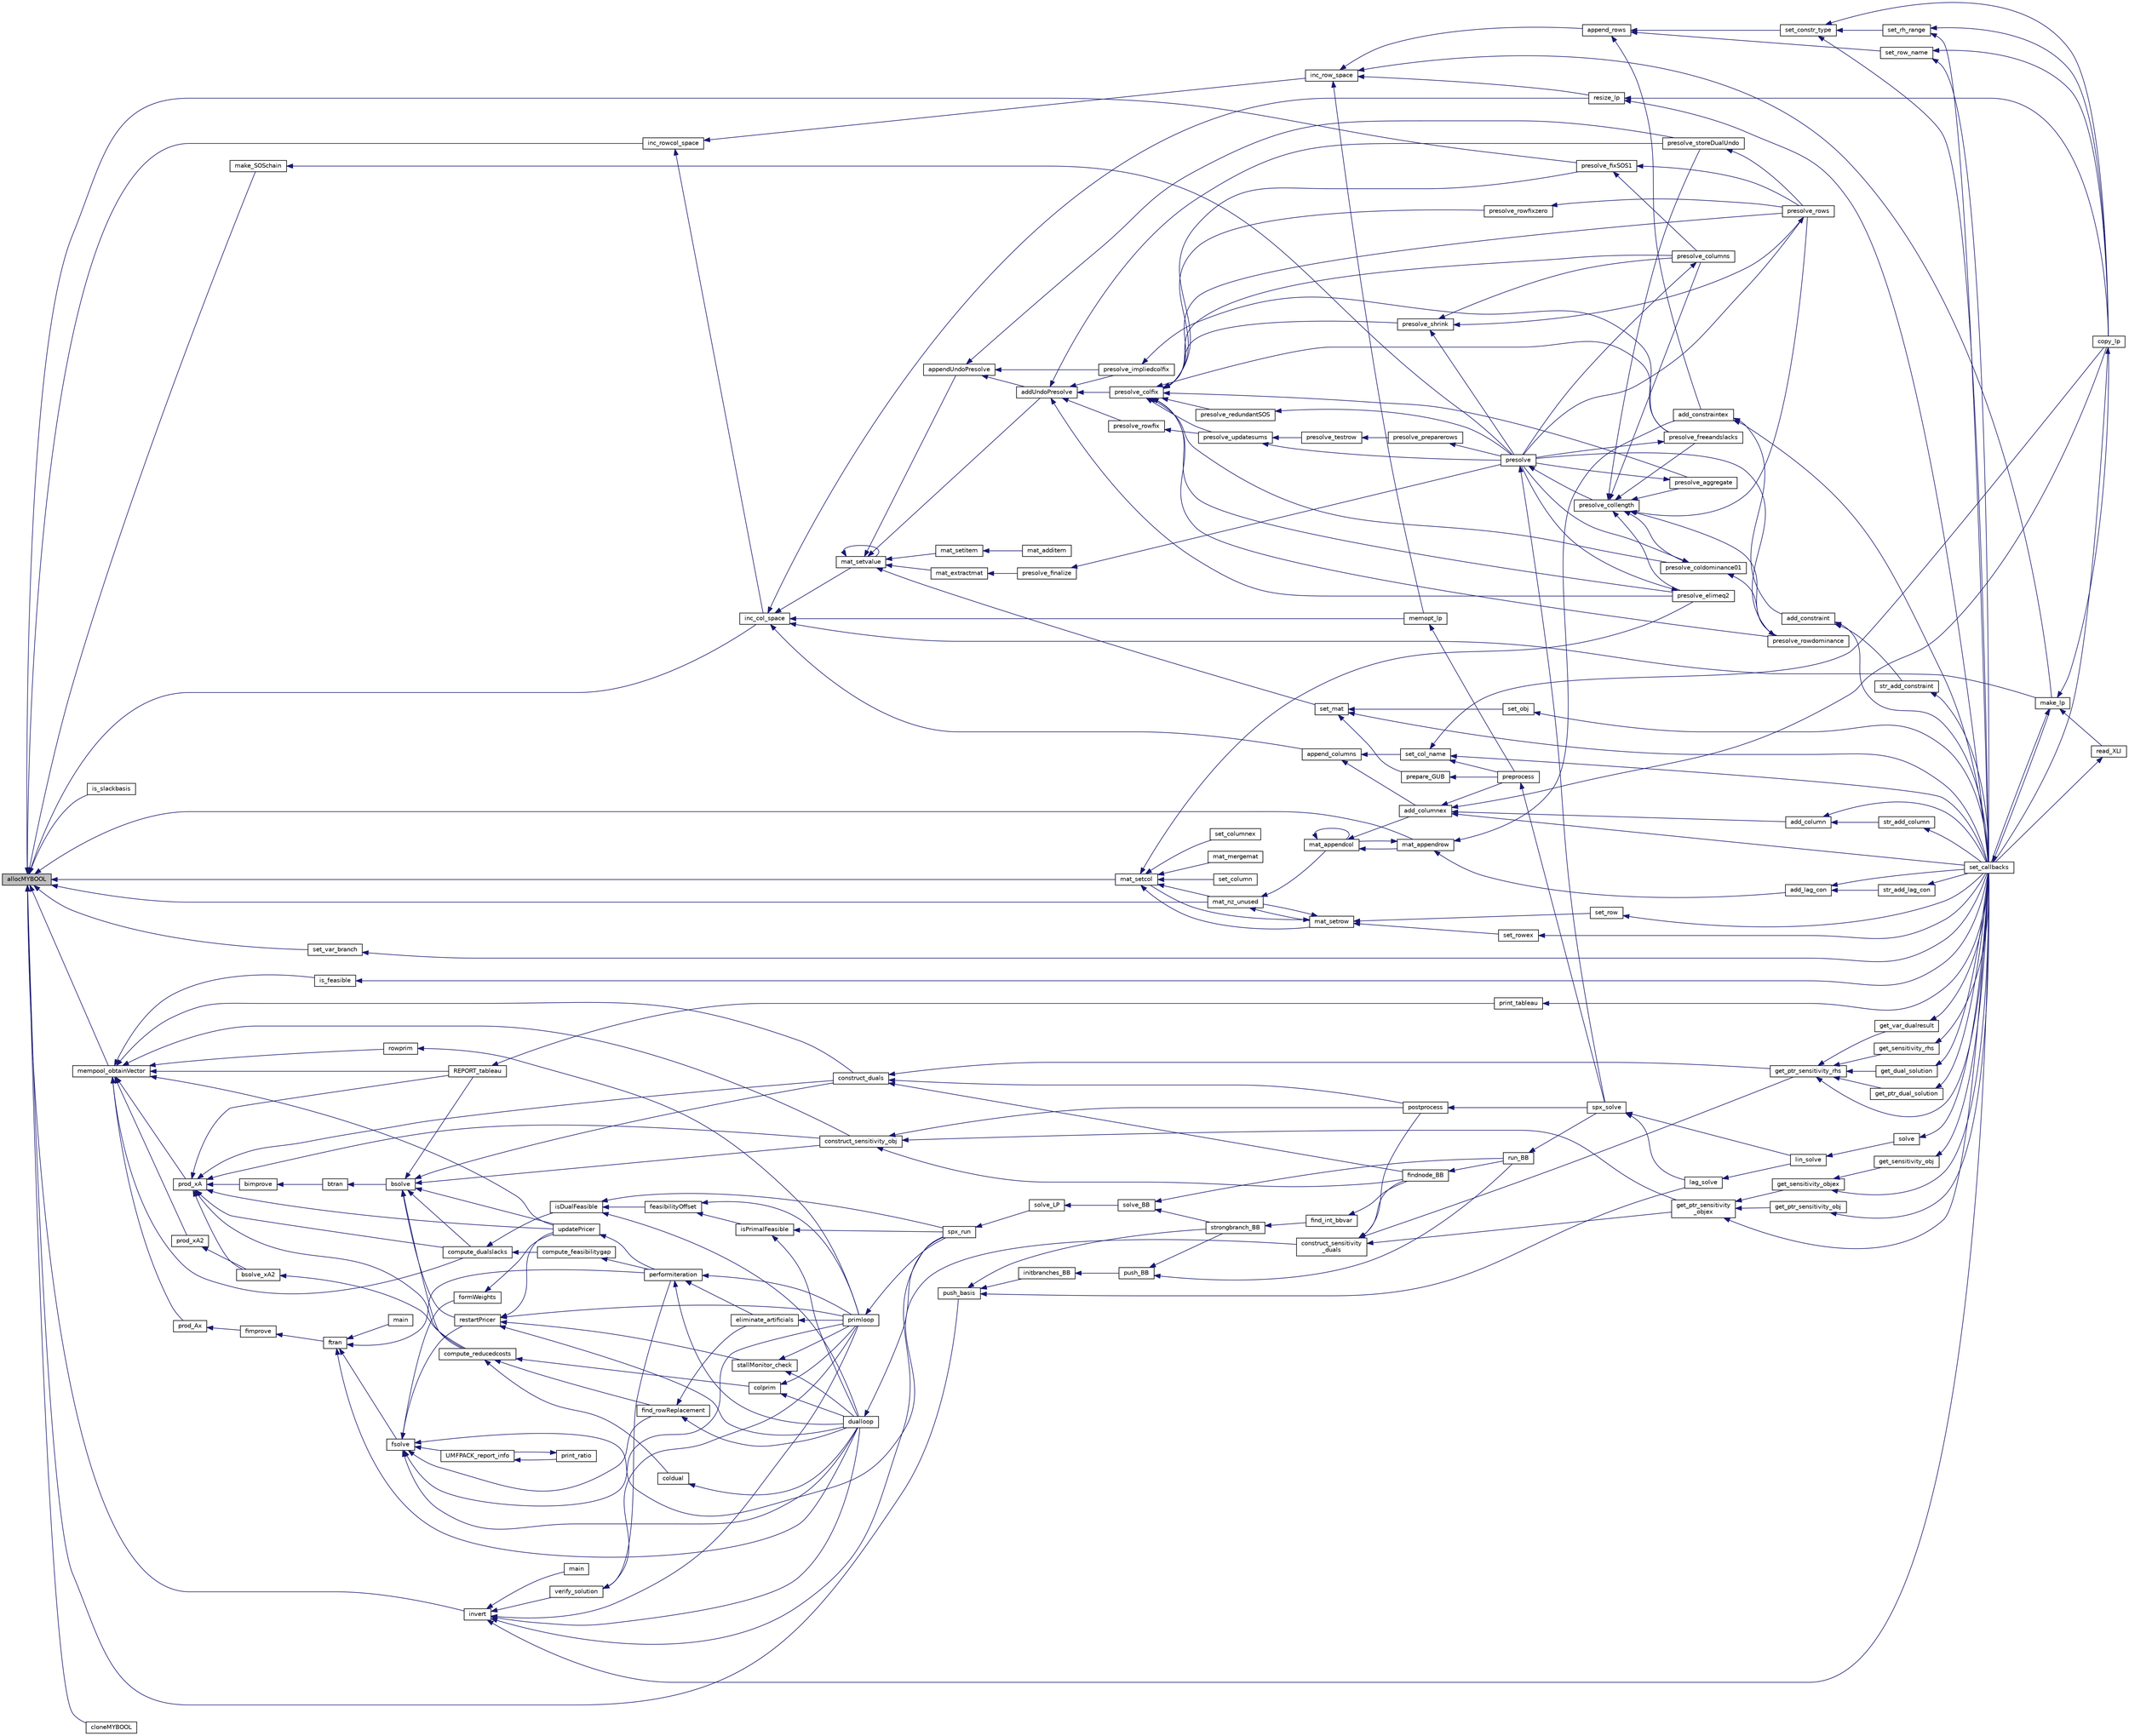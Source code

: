 digraph "allocMYBOOL"
{
  edge [fontname="Helvetica",fontsize="10",labelfontname="Helvetica",labelfontsize="10"];
  node [fontname="Helvetica",fontsize="10",shape=record];
  rankdir="LR";
  Node346 [label="allocMYBOOL",height=0.2,width=0.4,color="black", fillcolor="grey75", style="filled", fontcolor="black"];
  Node346 -> Node347 [dir="back",color="midnightblue",fontsize="10",style="solid",fontname="Helvetica"];
  Node347 [label="set_var_branch",height=0.2,width=0.4,color="black", fillcolor="white", style="filled",URL="$df/df7/lp__lib_8h.html#abf9d0fb4f47017bdd7c3510f63a53349"];
  Node347 -> Node348 [dir="back",color="midnightblue",fontsize="10",style="solid",fontname="Helvetica"];
  Node348 [label="set_callbacks",height=0.2,width=0.4,color="black", fillcolor="white", style="filled",URL="$df/df7/lp__lib_8h.html#a929e8acb9704f61e16927c915c15cd07"];
  Node348 -> Node349 [dir="back",color="midnightblue",fontsize="10",style="solid",fontname="Helvetica"];
  Node349 [label="make_lp",height=0.2,width=0.4,color="black", fillcolor="white", style="filled",URL="$df/df7/lp__lib_8h.html#a68a0333d84dd944f67e2a0ec72e346a9"];
  Node349 -> Node350 [dir="back",color="midnightblue",fontsize="10",style="solid",fontname="Helvetica"];
  Node350 [label="copy_lp",height=0.2,width=0.4,color="black", fillcolor="white", style="filled",URL="$df/df7/lp__lib_8h.html#aca83ecdbc200b414db491306f3070ae9"];
  Node350 -> Node348 [dir="back",color="midnightblue",fontsize="10",style="solid",fontname="Helvetica"];
  Node349 -> Node348 [dir="back",color="midnightblue",fontsize="10",style="solid",fontname="Helvetica"];
  Node349 -> Node351 [dir="back",color="midnightblue",fontsize="10",style="solid",fontname="Helvetica"];
  Node351 [label="read_XLI",height=0.2,width=0.4,color="black", fillcolor="white", style="filled",URL="$df/df7/lp__lib_8h.html#a351dd803960ab0dae2b39f2c65d3a58d"];
  Node351 -> Node348 [dir="back",color="midnightblue",fontsize="10",style="solid",fontname="Helvetica"];
  Node346 -> Node352 [dir="back",color="midnightblue",fontsize="10",style="solid",fontname="Helvetica"];
  Node352 [label="inc_rowcol_space",height=0.2,width=0.4,color="black", fillcolor="white", style="filled",URL="$d4/d79/lp__lib_8c.html#a88218cd21e9f921d8a0d616d9cf8dd60"];
  Node352 -> Node353 [dir="back",color="midnightblue",fontsize="10",style="solid",fontname="Helvetica"];
  Node353 [label="inc_row_space",height=0.2,width=0.4,color="black", fillcolor="white", style="filled",URL="$df/df7/lp__lib_8h.html#a6d1b5f1378df321f4ba817427e26cd49"];
  Node353 -> Node349 [dir="back",color="midnightblue",fontsize="10",style="solid",fontname="Helvetica"];
  Node353 -> Node354 [dir="back",color="midnightblue",fontsize="10",style="solid",fontname="Helvetica"];
  Node354 [label="resize_lp",height=0.2,width=0.4,color="black", fillcolor="white", style="filled",URL="$df/df7/lp__lib_8h.html#a3888240fa3e60fcc781ce5139d41225d"];
  Node354 -> Node350 [dir="back",color="midnightblue",fontsize="10",style="solid",fontname="Helvetica"];
  Node354 -> Node348 [dir="back",color="midnightblue",fontsize="10",style="solid",fontname="Helvetica"];
  Node353 -> Node355 [dir="back",color="midnightblue",fontsize="10",style="solid",fontname="Helvetica"];
  Node355 [label="memopt_lp",height=0.2,width=0.4,color="black", fillcolor="white", style="filled",URL="$df/df7/lp__lib_8h.html#af9340fa7c8926c39b68325dcef47a2eb"];
  Node355 -> Node356 [dir="back",color="midnightblue",fontsize="10",style="solid",fontname="Helvetica"];
  Node356 [label="preprocess",height=0.2,width=0.4,color="black", fillcolor="white", style="filled",URL="$df/df7/lp__lib_8h.html#a97c637125d89c31df9c86d5b091567be"];
  Node356 -> Node357 [dir="back",color="midnightblue",fontsize="10",style="solid",fontname="Helvetica"];
  Node357 [label="spx_solve",height=0.2,width=0.4,color="black", fillcolor="white", style="filled",URL="$d1/d0a/lp__simplex_8h.html#a3effc8b68c1fb21095e7324d83d0dbf7"];
  Node357 -> Node358 [dir="back",color="midnightblue",fontsize="10",style="solid",fontname="Helvetica"];
  Node358 [label="lag_solve",height=0.2,width=0.4,color="black", fillcolor="white", style="filled",URL="$d1/d0a/lp__simplex_8h.html#a320e9e82c06466267a7cb7844c7767b8"];
  Node358 -> Node359 [dir="back",color="midnightblue",fontsize="10",style="solid",fontname="Helvetica"];
  Node359 [label="lin_solve",height=0.2,width=0.4,color="black", fillcolor="white", style="filled",URL="$d1/d0a/lp__simplex_8h.html#a794b0beb471eb7ece9a694717b65b947"];
  Node359 -> Node360 [dir="back",color="midnightblue",fontsize="10",style="solid",fontname="Helvetica"];
  Node360 [label="solve",height=0.2,width=0.4,color="black", fillcolor="white", style="filled",URL="$df/df7/lp__lib_8h.html#a0f4da3a192397e77e6fe92704d4fad3f"];
  Node360 -> Node348 [dir="back",color="midnightblue",fontsize="10",style="solid",fontname="Helvetica"];
  Node357 -> Node359 [dir="back",color="midnightblue",fontsize="10",style="solid",fontname="Helvetica"];
  Node353 -> Node361 [dir="back",color="midnightblue",fontsize="10",style="solid",fontname="Helvetica"];
  Node361 [label="append_rows",height=0.2,width=0.4,color="black", fillcolor="white", style="filled",URL="$df/df7/lp__lib_8h.html#a518ad1ac2344480c0388dc997dac1f13"];
  Node361 -> Node362 [dir="back",color="midnightblue",fontsize="10",style="solid",fontname="Helvetica"];
  Node362 [label="add_constraintex",height=0.2,width=0.4,color="black", fillcolor="white", style="filled",URL="$df/df7/lp__lib_8h.html#a72939ceb6c02b858f0462fffc76c7cc7"];
  Node362 -> Node363 [dir="back",color="midnightblue",fontsize="10",style="solid",fontname="Helvetica"];
  Node363 [label="add_constraint",height=0.2,width=0.4,color="black", fillcolor="white", style="filled",URL="$df/df7/lp__lib_8h.html#a9bc4a8f05123c2512ef0059771c74909"];
  Node363 -> Node364 [dir="back",color="midnightblue",fontsize="10",style="solid",fontname="Helvetica"];
  Node364 [label="str_add_constraint",height=0.2,width=0.4,color="black", fillcolor="white", style="filled",URL="$df/df7/lp__lib_8h.html#a783404ff7b2853d45f0e2f1e4f8bb30d"];
  Node364 -> Node348 [dir="back",color="midnightblue",fontsize="10",style="solid",fontname="Helvetica"];
  Node363 -> Node348 [dir="back",color="midnightblue",fontsize="10",style="solid",fontname="Helvetica"];
  Node362 -> Node348 [dir="back",color="midnightblue",fontsize="10",style="solid",fontname="Helvetica"];
  Node361 -> Node365 [dir="back",color="midnightblue",fontsize="10",style="solid",fontname="Helvetica"];
  Node365 [label="set_constr_type",height=0.2,width=0.4,color="black", fillcolor="white", style="filled",URL="$df/df7/lp__lib_8h.html#adc9936d860d7678bd885f9784ae35f22"];
  Node365 -> Node350 [dir="back",color="midnightblue",fontsize="10",style="solid",fontname="Helvetica"];
  Node365 -> Node366 [dir="back",color="midnightblue",fontsize="10",style="solid",fontname="Helvetica"];
  Node366 [label="set_rh_range",height=0.2,width=0.4,color="black", fillcolor="white", style="filled",URL="$df/df7/lp__lib_8h.html#a728ff2b20d5451250ca2512f5d89c5e4"];
  Node366 -> Node350 [dir="back",color="midnightblue",fontsize="10",style="solid",fontname="Helvetica"];
  Node366 -> Node348 [dir="back",color="midnightblue",fontsize="10",style="solid",fontname="Helvetica"];
  Node365 -> Node348 [dir="back",color="midnightblue",fontsize="10",style="solid",fontname="Helvetica"];
  Node361 -> Node367 [dir="back",color="midnightblue",fontsize="10",style="solid",fontname="Helvetica"];
  Node367 [label="set_row_name",height=0.2,width=0.4,color="black", fillcolor="white", style="filled",URL="$df/df7/lp__lib_8h.html#adb54f658e12211fc717c7e2ad0f57ad5"];
  Node367 -> Node350 [dir="back",color="midnightblue",fontsize="10",style="solid",fontname="Helvetica"];
  Node367 -> Node348 [dir="back",color="midnightblue",fontsize="10",style="solid",fontname="Helvetica"];
  Node352 -> Node368 [dir="back",color="midnightblue",fontsize="10",style="solid",fontname="Helvetica"];
  Node368 [label="inc_col_space",height=0.2,width=0.4,color="black", fillcolor="white", style="filled",URL="$df/df7/lp__lib_8h.html#a19aaef4102ef22569c69de15939fd77f"];
  Node368 -> Node349 [dir="back",color="midnightblue",fontsize="10",style="solid",fontname="Helvetica"];
  Node368 -> Node354 [dir="back",color="midnightblue",fontsize="10",style="solid",fontname="Helvetica"];
  Node368 -> Node355 [dir="back",color="midnightblue",fontsize="10",style="solid",fontname="Helvetica"];
  Node368 -> Node369 [dir="back",color="midnightblue",fontsize="10",style="solid",fontname="Helvetica"];
  Node369 [label="append_columns",height=0.2,width=0.4,color="black", fillcolor="white", style="filled",URL="$df/df7/lp__lib_8h.html#af2eb621df330da05b8dbe0f492de947c"];
  Node369 -> Node370 [dir="back",color="midnightblue",fontsize="10",style="solid",fontname="Helvetica"];
  Node370 [label="add_columnex",height=0.2,width=0.4,color="black", fillcolor="white", style="filled",URL="$df/df7/lp__lib_8h.html#a2f59f71c70b34d6198979dd6652f2dbd"];
  Node370 -> Node350 [dir="back",color="midnightblue",fontsize="10",style="solid",fontname="Helvetica"];
  Node370 -> Node371 [dir="back",color="midnightblue",fontsize="10",style="solid",fontname="Helvetica"];
  Node371 [label="add_column",height=0.2,width=0.4,color="black", fillcolor="white", style="filled",URL="$df/df7/lp__lib_8h.html#ab0aae6678125797fe5acd4d9e4ec5ada"];
  Node371 -> Node372 [dir="back",color="midnightblue",fontsize="10",style="solid",fontname="Helvetica"];
  Node372 [label="str_add_column",height=0.2,width=0.4,color="black", fillcolor="white", style="filled",URL="$df/df7/lp__lib_8h.html#a8e97e48b7672e3a822758f53b897b960"];
  Node372 -> Node348 [dir="back",color="midnightblue",fontsize="10",style="solid",fontname="Helvetica"];
  Node371 -> Node348 [dir="back",color="midnightblue",fontsize="10",style="solid",fontname="Helvetica"];
  Node370 -> Node348 [dir="back",color="midnightblue",fontsize="10",style="solid",fontname="Helvetica"];
  Node370 -> Node356 [dir="back",color="midnightblue",fontsize="10",style="solid",fontname="Helvetica"];
  Node369 -> Node373 [dir="back",color="midnightblue",fontsize="10",style="solid",fontname="Helvetica"];
  Node373 [label="set_col_name",height=0.2,width=0.4,color="black", fillcolor="white", style="filled",URL="$df/df7/lp__lib_8h.html#a751584b8fc5364188ce4cfedd22a41f0"];
  Node373 -> Node350 [dir="back",color="midnightblue",fontsize="10",style="solid",fontname="Helvetica"];
  Node373 -> Node348 [dir="back",color="midnightblue",fontsize="10",style="solid",fontname="Helvetica"];
  Node373 -> Node356 [dir="back",color="midnightblue",fontsize="10",style="solid",fontname="Helvetica"];
  Node368 -> Node374 [dir="back",color="midnightblue",fontsize="10",style="solid",fontname="Helvetica"];
  Node374 [label="mat_setvalue",height=0.2,width=0.4,color="black", fillcolor="white", style="filled",URL="$d0/d48/lp__matrix_8h.html#a3cf5f70351e501251681b113289293da"];
  Node374 -> Node375 [dir="back",color="midnightblue",fontsize="10",style="solid",fontname="Helvetica"];
  Node375 [label="set_mat",height=0.2,width=0.4,color="black", fillcolor="white", style="filled",URL="$df/df7/lp__lib_8h.html#a21ce2e5c2697a784e679f1b3ae596d92"];
  Node375 -> Node376 [dir="back",color="midnightblue",fontsize="10",style="solid",fontname="Helvetica"];
  Node376 [label="set_obj",height=0.2,width=0.4,color="black", fillcolor="white", style="filled",URL="$df/df7/lp__lib_8h.html#aa23a77296dfa4c4350f59de4eb2dd793"];
  Node376 -> Node348 [dir="back",color="midnightblue",fontsize="10",style="solid",fontname="Helvetica"];
  Node375 -> Node348 [dir="back",color="midnightblue",fontsize="10",style="solid",fontname="Helvetica"];
  Node375 -> Node377 [dir="back",color="midnightblue",fontsize="10",style="solid",fontname="Helvetica"];
  Node377 [label="prepare_GUB",height=0.2,width=0.4,color="black", fillcolor="white", style="filled",URL="$df/df7/lp__lib_8h.html#aa8871fd842850304a627fbe3be7d31fb"];
  Node377 -> Node356 [dir="back",color="midnightblue",fontsize="10",style="solid",fontname="Helvetica"];
  Node374 -> Node378 [dir="back",color="midnightblue",fontsize="10",style="solid",fontname="Helvetica"];
  Node378 [label="mat_extractmat",height=0.2,width=0.4,color="black", fillcolor="white", style="filled",URL="$d0/d48/lp__matrix_8h.html#a8fe5b95ea2aa30bba3f5050534e4c420"];
  Node378 -> Node379 [dir="back",color="midnightblue",fontsize="10",style="solid",fontname="Helvetica"];
  Node379 [label="presolve_finalize",height=0.2,width=0.4,color="black", fillcolor="white", style="filled",URL="$d3/da5/lp__presolve_8c.html#a46c3fddf42b480372a735f9cc14c5c38"];
  Node379 -> Node380 [dir="back",color="midnightblue",fontsize="10",style="solid",fontname="Helvetica"];
  Node380 [label="presolve",height=0.2,width=0.4,color="black", fillcolor="white", style="filled",URL="$da/dae/lp__presolve_8h.html#a63c9f891fb867de51e44d08313fdd585"];
  Node380 -> Node381 [dir="back",color="midnightblue",fontsize="10",style="solid",fontname="Helvetica"];
  Node381 [label="presolve_collength",height=0.2,width=0.4,color="black", fillcolor="white", style="filled",URL="$da/dae/lp__presolve_8h.html#a58b595e285879c5d2996a0a6247d9389"];
  Node381 -> Node382 [dir="back",color="midnightblue",fontsize="10",style="solid",fontname="Helvetica"];
  Node382 [label="presolve_storeDualUndo",height=0.2,width=0.4,color="black", fillcolor="white", style="filled",URL="$d3/da5/lp__presolve_8c.html#a1aba0570d1275e34fbd173aa558c4c14"];
  Node382 -> Node383 [dir="back",color="midnightblue",fontsize="10",style="solid",fontname="Helvetica"];
  Node383 [label="presolve_rows",height=0.2,width=0.4,color="black", fillcolor="white", style="filled",URL="$d3/da5/lp__presolve_8c.html#a93c32e563cfede02af08bd1a3d46bd6d"];
  Node383 -> Node380 [dir="back",color="midnightblue",fontsize="10",style="solid",fontname="Helvetica"];
  Node381 -> Node384 [dir="back",color="midnightblue",fontsize="10",style="solid",fontname="Helvetica"];
  Node384 [label="presolve_elimeq2",height=0.2,width=0.4,color="black", fillcolor="white", style="filled",URL="$d3/da5/lp__presolve_8c.html#a7844c56aa332fe22274fffac21b497b8"];
  Node384 -> Node380 [dir="back",color="midnightblue",fontsize="10",style="solid",fontname="Helvetica"];
  Node381 -> Node385 [dir="back",color="midnightblue",fontsize="10",style="solid",fontname="Helvetica"];
  Node385 [label="presolve_rowdominance",height=0.2,width=0.4,color="black", fillcolor="white", style="filled",URL="$d3/da5/lp__presolve_8c.html#a7e03acd96990d99539251375f7faff4a"];
  Node385 -> Node380 [dir="back",color="midnightblue",fontsize="10",style="solid",fontname="Helvetica"];
  Node381 -> Node386 [dir="back",color="midnightblue",fontsize="10",style="solid",fontname="Helvetica"];
  Node386 [label="presolve_coldominance01",height=0.2,width=0.4,color="black", fillcolor="white", style="filled",URL="$d3/da5/lp__presolve_8c.html#a38ba8dae4e0bbdd4ab2ab77f7d146596"];
  Node386 -> Node385 [dir="back",color="midnightblue",fontsize="10",style="solid",fontname="Helvetica"];
  Node386 -> Node380 [dir="back",color="midnightblue",fontsize="10",style="solid",fontname="Helvetica"];
  Node381 -> Node387 [dir="back",color="midnightblue",fontsize="10",style="solid",fontname="Helvetica"];
  Node387 [label="presolve_aggregate",height=0.2,width=0.4,color="black", fillcolor="white", style="filled",URL="$d3/da5/lp__presolve_8c.html#accb9e4202e7222ff4aba91e3c15efa73"];
  Node387 -> Node380 [dir="back",color="midnightblue",fontsize="10",style="solid",fontname="Helvetica"];
  Node381 -> Node388 [dir="back",color="midnightblue",fontsize="10",style="solid",fontname="Helvetica"];
  Node388 [label="presolve_columns",height=0.2,width=0.4,color="black", fillcolor="white", style="filled",URL="$d3/da5/lp__presolve_8c.html#ada5e067bb25106a6d8ecd75d23be8600"];
  Node388 -> Node380 [dir="back",color="midnightblue",fontsize="10",style="solid",fontname="Helvetica"];
  Node381 -> Node389 [dir="back",color="midnightblue",fontsize="10",style="solid",fontname="Helvetica"];
  Node389 [label="presolve_freeandslacks",height=0.2,width=0.4,color="black", fillcolor="white", style="filled",URL="$d3/da5/lp__presolve_8c.html#a62d34320b14c8946670a7fc73a04828a"];
  Node389 -> Node380 [dir="back",color="midnightblue",fontsize="10",style="solid",fontname="Helvetica"];
  Node381 -> Node383 [dir="back",color="midnightblue",fontsize="10",style="solid",fontname="Helvetica"];
  Node380 -> Node357 [dir="back",color="midnightblue",fontsize="10",style="solid",fontname="Helvetica"];
  Node374 -> Node390 [dir="back",color="midnightblue",fontsize="10",style="solid",fontname="Helvetica"];
  Node390 [label="mat_setitem",height=0.2,width=0.4,color="black", fillcolor="white", style="filled",URL="$d0/d48/lp__matrix_8h.html#ac8defba940597273d1e2f41af9c4fdd6"];
  Node390 -> Node391 [dir="back",color="midnightblue",fontsize="10",style="solid",fontname="Helvetica"];
  Node391 [label="mat_additem",height=0.2,width=0.4,color="black", fillcolor="white", style="filled",URL="$d0/d48/lp__matrix_8h.html#adae88f0f1d337755cfa985774c30135f"];
  Node374 -> Node374 [dir="back",color="midnightblue",fontsize="10",style="solid",fontname="Helvetica"];
  Node374 -> Node392 [dir="back",color="midnightblue",fontsize="10",style="solid",fontname="Helvetica"];
  Node392 [label="appendUndoPresolve",height=0.2,width=0.4,color="black", fillcolor="white", style="filled",URL="$d0/d48/lp__matrix_8h.html#aa8e38f815c9cbd06ef78e67a7f0cb056"];
  Node392 -> Node393 [dir="back",color="midnightblue",fontsize="10",style="solid",fontname="Helvetica"];
  Node393 [label="addUndoPresolve",height=0.2,width=0.4,color="black", fillcolor="white", style="filled",URL="$d0/d48/lp__matrix_8h.html#a1d2df317ce9ff9f7d2175c6f4f5998fd"];
  Node393 -> Node382 [dir="back",color="midnightblue",fontsize="10",style="solid",fontname="Helvetica"];
  Node393 -> Node394 [dir="back",color="midnightblue",fontsize="10",style="solid",fontname="Helvetica"];
  Node394 [label="presolve_rowfix",height=0.2,width=0.4,color="black", fillcolor="white", style="filled",URL="$d3/da5/lp__presolve_8c.html#a520eef3ceedd449b38f7efcba96f8f9d"];
  Node394 -> Node395 [dir="back",color="midnightblue",fontsize="10",style="solid",fontname="Helvetica"];
  Node395 [label="presolve_updatesums",height=0.2,width=0.4,color="black", fillcolor="white", style="filled",URL="$da/dae/lp__presolve_8h.html#a48aae6398bfe8f3779631422b53e0f2c"];
  Node395 -> Node396 [dir="back",color="midnightblue",fontsize="10",style="solid",fontname="Helvetica"];
  Node396 [label="presolve_testrow",height=0.2,width=0.4,color="black", fillcolor="white", style="filled",URL="$d3/da5/lp__presolve_8c.html#ad41ebd5dd7c996f3138eacf6bbf4484f"];
  Node396 -> Node397 [dir="back",color="midnightblue",fontsize="10",style="solid",fontname="Helvetica"];
  Node397 [label="presolve_preparerows",height=0.2,width=0.4,color="black", fillcolor="white", style="filled",URL="$d3/da5/lp__presolve_8c.html#a8907ce5b9083799d1f9b1245a265a104"];
  Node397 -> Node380 [dir="back",color="midnightblue",fontsize="10",style="solid",fontname="Helvetica"];
  Node395 -> Node380 [dir="back",color="midnightblue",fontsize="10",style="solid",fontname="Helvetica"];
  Node393 -> Node398 [dir="back",color="midnightblue",fontsize="10",style="solid",fontname="Helvetica"];
  Node398 [label="presolve_colfix",height=0.2,width=0.4,color="black", fillcolor="white", style="filled",URL="$da/dae/lp__presolve_8h.html#a5ac5af2f2db21d53c5a0655080959a42"];
  Node398 -> Node399 [dir="back",color="midnightblue",fontsize="10",style="solid",fontname="Helvetica"];
  Node399 [label="presolve_shrink",height=0.2,width=0.4,color="black", fillcolor="white", style="filled",URL="$da/dae/lp__presolve_8h.html#a0af83f2ddc82962e4531d33df40823b4"];
  Node399 -> Node388 [dir="back",color="midnightblue",fontsize="10",style="solid",fontname="Helvetica"];
  Node399 -> Node383 [dir="back",color="midnightblue",fontsize="10",style="solid",fontname="Helvetica"];
  Node399 -> Node380 [dir="back",color="midnightblue",fontsize="10",style="solid",fontname="Helvetica"];
  Node398 -> Node400 [dir="back",color="midnightblue",fontsize="10",style="solid",fontname="Helvetica"];
  Node400 [label="presolve_redundantSOS",height=0.2,width=0.4,color="black", fillcolor="white", style="filled",URL="$d3/da5/lp__presolve_8c.html#a59de989fa2e2b3a1c70900138341444c"];
  Node400 -> Node380 [dir="back",color="midnightblue",fontsize="10",style="solid",fontname="Helvetica"];
  Node398 -> Node401 [dir="back",color="midnightblue",fontsize="10",style="solid",fontname="Helvetica"];
  Node401 [label="presolve_fixSOS1",height=0.2,width=0.4,color="black", fillcolor="white", style="filled",URL="$d3/da5/lp__presolve_8c.html#afe23851dfda31715aa642bf989e12ffc"];
  Node401 -> Node388 [dir="back",color="midnightblue",fontsize="10",style="solid",fontname="Helvetica"];
  Node401 -> Node383 [dir="back",color="midnightblue",fontsize="10",style="solid",fontname="Helvetica"];
  Node398 -> Node402 [dir="back",color="midnightblue",fontsize="10",style="solid",fontname="Helvetica"];
  Node402 [label="presolve_rowfixzero",height=0.2,width=0.4,color="black", fillcolor="white", style="filled",URL="$d3/da5/lp__presolve_8c.html#a4f192a0462d482c119b3966df893497c"];
  Node402 -> Node383 [dir="back",color="midnightblue",fontsize="10",style="solid",fontname="Helvetica"];
  Node398 -> Node384 [dir="back",color="midnightblue",fontsize="10",style="solid",fontname="Helvetica"];
  Node398 -> Node395 [dir="back",color="midnightblue",fontsize="10",style="solid",fontname="Helvetica"];
  Node398 -> Node385 [dir="back",color="midnightblue",fontsize="10",style="solid",fontname="Helvetica"];
  Node398 -> Node386 [dir="back",color="midnightblue",fontsize="10",style="solid",fontname="Helvetica"];
  Node398 -> Node387 [dir="back",color="midnightblue",fontsize="10",style="solid",fontname="Helvetica"];
  Node398 -> Node388 [dir="back",color="midnightblue",fontsize="10",style="solid",fontname="Helvetica"];
  Node398 -> Node389 [dir="back",color="midnightblue",fontsize="10",style="solid",fontname="Helvetica"];
  Node398 -> Node383 [dir="back",color="midnightblue",fontsize="10",style="solid",fontname="Helvetica"];
  Node393 -> Node384 [dir="back",color="midnightblue",fontsize="10",style="solid",fontname="Helvetica"];
  Node393 -> Node403 [dir="back",color="midnightblue",fontsize="10",style="solid",fontname="Helvetica"];
  Node403 [label="presolve_impliedcolfix",height=0.2,width=0.4,color="black", fillcolor="white", style="filled",URL="$d3/da5/lp__presolve_8c.html#a25320b5f693a313addfb4d08c8d8a4fc"];
  Node403 -> Node389 [dir="back",color="midnightblue",fontsize="10",style="solid",fontname="Helvetica"];
  Node392 -> Node382 [dir="back",color="midnightblue",fontsize="10",style="solid",fontname="Helvetica"];
  Node392 -> Node403 [dir="back",color="midnightblue",fontsize="10",style="solid",fontname="Helvetica"];
  Node374 -> Node393 [dir="back",color="midnightblue",fontsize="10",style="solid",fontname="Helvetica"];
  Node346 -> Node368 [dir="back",color="midnightblue",fontsize="10",style="solid",fontname="Helvetica"];
  Node346 -> Node404 [dir="back",color="midnightblue",fontsize="10",style="solid",fontname="Helvetica"];
  Node404 [label="is_slackbasis",height=0.2,width=0.4,color="black", fillcolor="white", style="filled",URL="$df/df7/lp__lib_8h.html#a5addb179e63f65c24b7ed3b471f33f29"];
  Node346 -> Node405 [dir="back",color="midnightblue",fontsize="10",style="solid",fontname="Helvetica"];
  Node405 [label="push_basis",height=0.2,width=0.4,color="black", fillcolor="white", style="filled",URL="$df/df7/lp__lib_8h.html#a4c52956285944692784ed22b88174832"];
  Node405 -> Node406 [dir="back",color="midnightblue",fontsize="10",style="solid",fontname="Helvetica"];
  Node406 [label="initbranches_BB",height=0.2,width=0.4,color="black", fillcolor="white", style="filled",URL="$d1/dbf/lp__mipbb_8h.html#abe1e769e38a53eb057271580f1453f6c"];
  Node406 -> Node407 [dir="back",color="midnightblue",fontsize="10",style="solid",fontname="Helvetica"];
  Node407 [label="push_BB",height=0.2,width=0.4,color="black", fillcolor="white", style="filled",URL="$d1/dbf/lp__mipbb_8h.html#a29fef70f6e599c3d0961c052d6a780df"];
  Node407 -> Node408 [dir="back",color="midnightblue",fontsize="10",style="solid",fontname="Helvetica"];
  Node408 [label="strongbranch_BB",height=0.2,width=0.4,color="black", fillcolor="white", style="filled",URL="$d1/dbf/lp__mipbb_8h.html#a14912803f02db21c25829df065202762"];
  Node408 -> Node409 [dir="back",color="midnightblue",fontsize="10",style="solid",fontname="Helvetica"];
  Node409 [label="find_int_bbvar",height=0.2,width=0.4,color="black", fillcolor="white", style="filled",URL="$df/df7/lp__lib_8h.html#ad6104a5cc6ae29cc1dd1327d8d36047e"];
  Node409 -> Node410 [dir="back",color="midnightblue",fontsize="10",style="solid",fontname="Helvetica"];
  Node410 [label="findnode_BB",height=0.2,width=0.4,color="black", fillcolor="white", style="filled",URL="$d1/dbf/lp__mipbb_8h.html#ad9c2614a833a1e0ab7f4425068752663"];
  Node410 -> Node411 [dir="back",color="midnightblue",fontsize="10",style="solid",fontname="Helvetica"];
  Node411 [label="run_BB",height=0.2,width=0.4,color="black", fillcolor="white", style="filled",URL="$d1/dbf/lp__mipbb_8h.html#a1d8d97b4f4f35f07e6b798f07a62e527"];
  Node411 -> Node357 [dir="back",color="midnightblue",fontsize="10",style="solid",fontname="Helvetica"];
  Node407 -> Node411 [dir="back",color="midnightblue",fontsize="10",style="solid",fontname="Helvetica"];
  Node405 -> Node408 [dir="back",color="midnightblue",fontsize="10",style="solid",fontname="Helvetica"];
  Node405 -> Node358 [dir="back",color="midnightblue",fontsize="10",style="solid",fontname="Helvetica"];
  Node346 -> Node412 [dir="back",color="midnightblue",fontsize="10",style="solid",fontname="Helvetica"];
  Node412 [label="mat_setcol",height=0.2,width=0.4,color="black", fillcolor="white", style="filled",URL="$d0/d48/lp__matrix_8h.html#a71e7dd8e4b57b44fa4edffdffd67436a"];
  Node412 -> Node413 [dir="back",color="midnightblue",fontsize="10",style="solid",fontname="Helvetica"];
  Node413 [label="set_column",height=0.2,width=0.4,color="black", fillcolor="white", style="filled",URL="$df/df7/lp__lib_8h.html#abacf3e5f249bb2a8643434941cf4908d"];
  Node412 -> Node414 [dir="back",color="midnightblue",fontsize="10",style="solid",fontname="Helvetica"];
  Node414 [label="set_columnex",height=0.2,width=0.4,color="black", fillcolor="white", style="filled",URL="$df/df7/lp__lib_8h.html#a606e11870c0212ccc81a0af9dc40f9b4"];
  Node412 -> Node415 [dir="back",color="midnightblue",fontsize="10",style="solid",fontname="Helvetica"];
  Node415 [label="mat_mergemat",height=0.2,width=0.4,color="black", fillcolor="white", style="filled",URL="$d0/d48/lp__matrix_8h.html#a8025e5e32b2dc272bdd7ad3b6381d314"];
  Node412 -> Node416 [dir="back",color="midnightblue",fontsize="10",style="solid",fontname="Helvetica"];
  Node416 [label="mat_nz_unused",height=0.2,width=0.4,color="black", fillcolor="white", style="filled",URL="$dc/d9a/lp__matrix_8c.html#aab440ee37c802fe888336d4e153af77e"];
  Node416 -> Node417 [dir="back",color="midnightblue",fontsize="10",style="solid",fontname="Helvetica"];
  Node417 [label="mat_setrow",height=0.2,width=0.4,color="black", fillcolor="white", style="filled",URL="$d0/d48/lp__matrix_8h.html#a5837615af370330b157d64f375718962"];
  Node417 -> Node418 [dir="back",color="midnightblue",fontsize="10",style="solid",fontname="Helvetica"];
  Node418 [label="set_row",height=0.2,width=0.4,color="black", fillcolor="white", style="filled",URL="$df/df7/lp__lib_8h.html#a3995b086d0b4284072c3f0a002f8751a"];
  Node418 -> Node348 [dir="back",color="midnightblue",fontsize="10",style="solid",fontname="Helvetica"];
  Node417 -> Node419 [dir="back",color="midnightblue",fontsize="10",style="solid",fontname="Helvetica"];
  Node419 [label="set_rowex",height=0.2,width=0.4,color="black", fillcolor="white", style="filled",URL="$df/df7/lp__lib_8h.html#ae7c386ce4ede686ac44b6a740abadc03"];
  Node419 -> Node348 [dir="back",color="midnightblue",fontsize="10",style="solid",fontname="Helvetica"];
  Node417 -> Node412 [dir="back",color="midnightblue",fontsize="10",style="solid",fontname="Helvetica"];
  Node417 -> Node416 [dir="back",color="midnightblue",fontsize="10",style="solid",fontname="Helvetica"];
  Node416 -> Node420 [dir="back",color="midnightblue",fontsize="10",style="solid",fontname="Helvetica"];
  Node420 [label="mat_appendcol",height=0.2,width=0.4,color="black", fillcolor="white", style="filled",URL="$d0/d48/lp__matrix_8h.html#a8bcc9358a01916afef7fed8b255d202a"];
  Node420 -> Node370 [dir="back",color="midnightblue",fontsize="10",style="solid",fontname="Helvetica"];
  Node420 -> Node421 [dir="back",color="midnightblue",fontsize="10",style="solid",fontname="Helvetica"];
  Node421 [label="mat_appendrow",height=0.2,width=0.4,color="black", fillcolor="white", style="filled",URL="$d0/d48/lp__matrix_8h.html#a131c3b8b28f2b4820951029365f572a1"];
  Node421 -> Node362 [dir="back",color="midnightblue",fontsize="10",style="solid",fontname="Helvetica"];
  Node421 -> Node422 [dir="back",color="midnightblue",fontsize="10",style="solid",fontname="Helvetica"];
  Node422 [label="add_lag_con",height=0.2,width=0.4,color="black", fillcolor="white", style="filled",URL="$df/df7/lp__lib_8h.html#a21817bbdd59cc827d3c872f9dcf596df"];
  Node422 -> Node423 [dir="back",color="midnightblue",fontsize="10",style="solid",fontname="Helvetica"];
  Node423 [label="str_add_lag_con",height=0.2,width=0.4,color="black", fillcolor="white", style="filled",URL="$df/df7/lp__lib_8h.html#a646e25b5eb3a3aa543d174999410b071"];
  Node423 -> Node348 [dir="back",color="midnightblue",fontsize="10",style="solid",fontname="Helvetica"];
  Node422 -> Node348 [dir="back",color="midnightblue",fontsize="10",style="solid",fontname="Helvetica"];
  Node421 -> Node420 [dir="back",color="midnightblue",fontsize="10",style="solid",fontname="Helvetica"];
  Node420 -> Node420 [dir="back",color="midnightblue",fontsize="10",style="solid",fontname="Helvetica"];
  Node412 -> Node417 [dir="back",color="midnightblue",fontsize="10",style="solid",fontname="Helvetica"];
  Node412 -> Node384 [dir="back",color="midnightblue",fontsize="10",style="solid",fontname="Helvetica"];
  Node346 -> Node416 [dir="back",color="midnightblue",fontsize="10",style="solid",fontname="Helvetica"];
  Node346 -> Node421 [dir="back",color="midnightblue",fontsize="10",style="solid",fontname="Helvetica"];
  Node346 -> Node424 [dir="back",color="midnightblue",fontsize="10",style="solid",fontname="Helvetica"];
  Node424 [label="invert",height=0.2,width=0.4,color="black", fillcolor="white", style="filled",URL="$d0/d48/lp__matrix_8h.html#ab33f6fbcbeed924edc16587399640f5e"];
  Node424 -> Node425 [dir="back",color="midnightblue",fontsize="10",style="solid",fontname="Helvetica"];
  Node425 [label="main",height=0.2,width=0.4,color="black", fillcolor="white", style="filled",URL="$de/d2b/test__pub__invert__matching_8cpp.html#a840291bc02cba5474a4cb46a9b9566fe"];
  Node424 -> Node348 [dir="back",color="midnightblue",fontsize="10",style="solid",fontname="Helvetica"];
  Node424 -> Node426 [dir="back",color="midnightblue",fontsize="10",style="solid",fontname="Helvetica"];
  Node426 [label="verify_solution",height=0.2,width=0.4,color="black", fillcolor="white", style="filled",URL="$df/df7/lp__lib_8h.html#ad70aa299ec5571b67813424849432874"];
  Node426 -> Node427 [dir="back",color="midnightblue",fontsize="10",style="solid",fontname="Helvetica"];
  Node427 [label="performiteration",height=0.2,width=0.4,color="black", fillcolor="white", style="filled",URL="$df/df7/lp__lib_8h.html#aab89ee40b1d5308324fb3540d4eaf2b6"];
  Node427 -> Node428 [dir="back",color="midnightblue",fontsize="10",style="solid",fontname="Helvetica"];
  Node428 [label="eliminate_artificials",height=0.2,width=0.4,color="black", fillcolor="white", style="filled",URL="$d2/d6c/lp__simplex_8c.html#a5e9816f3bfe556d444b034ba1e97b02b"];
  Node428 -> Node429 [dir="back",color="midnightblue",fontsize="10",style="solid",fontname="Helvetica"];
  Node429 [label="primloop",height=0.2,width=0.4,color="black", fillcolor="white", style="filled",URL="$d1/d0a/lp__simplex_8h.html#aaa7a1b253038231f1792b092e4e36267"];
  Node429 -> Node430 [dir="back",color="midnightblue",fontsize="10",style="solid",fontname="Helvetica"];
  Node430 [label="spx_run",height=0.2,width=0.4,color="black", fillcolor="white", style="filled",URL="$d1/d0a/lp__simplex_8h.html#a96c15afcfa902a5b78af4dfb412010bd"];
  Node430 -> Node431 [dir="back",color="midnightblue",fontsize="10",style="solid",fontname="Helvetica"];
  Node431 [label="solve_LP",height=0.2,width=0.4,color="black", fillcolor="white", style="filled",URL="$d1/dbf/lp__mipbb_8h.html#a8f2122bd9c45170c45f236f9fe3d0dd7"];
  Node431 -> Node432 [dir="back",color="midnightblue",fontsize="10",style="solid",fontname="Helvetica"];
  Node432 [label="solve_BB",height=0.2,width=0.4,color="black", fillcolor="white", style="filled",URL="$d1/dbf/lp__mipbb_8h.html#a43e95e2128e85df2643cbc0bfce4746c"];
  Node432 -> Node408 [dir="back",color="midnightblue",fontsize="10",style="solid",fontname="Helvetica"];
  Node432 -> Node411 [dir="back",color="midnightblue",fontsize="10",style="solid",fontname="Helvetica"];
  Node427 -> Node429 [dir="back",color="midnightblue",fontsize="10",style="solid",fontname="Helvetica"];
  Node427 -> Node433 [dir="back",color="midnightblue",fontsize="10",style="solid",fontname="Helvetica"];
  Node433 [label="dualloop",height=0.2,width=0.4,color="black", fillcolor="white", style="filled",URL="$d1/d0a/lp__simplex_8h.html#a881918469722e512db8bd95bb1ec940c"];
  Node433 -> Node430 [dir="back",color="midnightblue",fontsize="10",style="solid",fontname="Helvetica"];
  Node426 -> Node429 [dir="back",color="midnightblue",fontsize="10",style="solid",fontname="Helvetica"];
  Node424 -> Node429 [dir="back",color="midnightblue",fontsize="10",style="solid",fontname="Helvetica"];
  Node424 -> Node433 [dir="back",color="midnightblue",fontsize="10",style="solid",fontname="Helvetica"];
  Node424 -> Node430 [dir="back",color="midnightblue",fontsize="10",style="solid",fontname="Helvetica"];
  Node346 -> Node401 [dir="back",color="midnightblue",fontsize="10",style="solid",fontname="Helvetica"];
  Node346 -> Node434 [dir="back",color="midnightblue",fontsize="10",style="solid",fontname="Helvetica"];
  Node434 [label="make_SOSchain",height=0.2,width=0.4,color="black", fillcolor="white", style="filled",URL="$da/d21/lp___s_o_s_8h.html#a5477d8fa7ebc29b756fc46aa2392bf91"];
  Node434 -> Node380 [dir="back",color="midnightblue",fontsize="10",style="solid",fontname="Helvetica"];
  Node346 -> Node435 [dir="back",color="midnightblue",fontsize="10",style="solid",fontname="Helvetica"];
  Node435 [label="mempool_obtainVector",height=0.2,width=0.4,color="black", fillcolor="white", style="filled",URL="$d0/da2/lp__utils_8h.html#a233b90f38c3d8ee45f68c6cf2a52f6c7"];
  Node435 -> Node436 [dir="back",color="midnightblue",fontsize="10",style="solid",fontname="Helvetica"];
  Node436 [label="is_feasible",height=0.2,width=0.4,color="black", fillcolor="white", style="filled",URL="$df/df7/lp__lib_8h.html#a9c6428b89f60f3c6dfb4fc07ef6e0bc9"];
  Node436 -> Node348 [dir="back",color="midnightblue",fontsize="10",style="solid",fontname="Helvetica"];
  Node435 -> Node437 [dir="back",color="midnightblue",fontsize="10",style="solid",fontname="Helvetica"];
  Node437 [label="compute_dualslacks",height=0.2,width=0.4,color="black", fillcolor="white", style="filled",URL="$df/df7/lp__lib_8h.html#a61ec2c96e522ac744ef4dd83c8e21bc8"];
  Node437 -> Node438 [dir="back",color="midnightblue",fontsize="10",style="solid",fontname="Helvetica"];
  Node438 [label="compute_feasibilitygap",height=0.2,width=0.4,color="black", fillcolor="white", style="filled",URL="$d4/d79/lp__lib_8c.html#a761a9b21146f2341dbaa9a49285d957e"];
  Node438 -> Node427 [dir="back",color="midnightblue",fontsize="10",style="solid",fontname="Helvetica"];
  Node437 -> Node439 [dir="back",color="midnightblue",fontsize="10",style="solid",fontname="Helvetica"];
  Node439 [label="isDualFeasible",height=0.2,width=0.4,color="black", fillcolor="white", style="filled",URL="$df/df7/lp__lib_8h.html#a5e190b8f615cd2b4d4087a616652aff4"];
  Node439 -> Node440 [dir="back",color="midnightblue",fontsize="10",style="solid",fontname="Helvetica"];
  Node440 [label="feasibilityOffset",height=0.2,width=0.4,color="black", fillcolor="white", style="filled",URL="$df/df7/lp__lib_8h.html#ac5fd807c68c710d7a6697b448cd044a9"];
  Node440 -> Node441 [dir="back",color="midnightblue",fontsize="10",style="solid",fontname="Helvetica"];
  Node441 [label="isPrimalFeasible",height=0.2,width=0.4,color="black", fillcolor="white", style="filled",URL="$df/df7/lp__lib_8h.html#ad9691eea77803cce67a70e78528ef240"];
  Node441 -> Node433 [dir="back",color="midnightblue",fontsize="10",style="solid",fontname="Helvetica"];
  Node441 -> Node430 [dir="back",color="midnightblue",fontsize="10",style="solid",fontname="Helvetica"];
  Node440 -> Node429 [dir="back",color="midnightblue",fontsize="10",style="solid",fontname="Helvetica"];
  Node439 -> Node433 [dir="back",color="midnightblue",fontsize="10",style="solid",fontname="Helvetica"];
  Node439 -> Node430 [dir="back",color="midnightblue",fontsize="10",style="solid",fontname="Helvetica"];
  Node435 -> Node442 [dir="back",color="midnightblue",fontsize="10",style="solid",fontname="Helvetica"];
  Node442 [label="construct_duals",height=0.2,width=0.4,color="black", fillcolor="white", style="filled",URL="$df/df7/lp__lib_8h.html#abbc350baee85b42d765e17e09ac77b6a"];
  Node442 -> Node443 [dir="back",color="midnightblue",fontsize="10",style="solid",fontname="Helvetica"];
  Node443 [label="get_ptr_sensitivity_rhs",height=0.2,width=0.4,color="black", fillcolor="white", style="filled",URL="$df/df7/lp__lib_8h.html#a0b0eec8f454537029970d8c372dccdb7"];
  Node443 -> Node444 [dir="back",color="midnightblue",fontsize="10",style="solid",fontname="Helvetica"];
  Node444 [label="get_var_dualresult",height=0.2,width=0.4,color="black", fillcolor="white", style="filled",URL="$df/df7/lp__lib_8h.html#a20af639d614390c57f4ebb2831182d73"];
  Node444 -> Node348 [dir="back",color="midnightblue",fontsize="10",style="solid",fontname="Helvetica"];
  Node443 -> Node445 [dir="back",color="midnightblue",fontsize="10",style="solid",fontname="Helvetica"];
  Node445 [label="get_sensitivity_rhs",height=0.2,width=0.4,color="black", fillcolor="white", style="filled",URL="$df/df7/lp__lib_8h.html#ae53a23c38aa891ed2f8486146ad4b1e8"];
  Node445 -> Node348 [dir="back",color="midnightblue",fontsize="10",style="solid",fontname="Helvetica"];
  Node443 -> Node348 [dir="back",color="midnightblue",fontsize="10",style="solid",fontname="Helvetica"];
  Node443 -> Node446 [dir="back",color="midnightblue",fontsize="10",style="solid",fontname="Helvetica"];
  Node446 [label="get_dual_solution",height=0.2,width=0.4,color="black", fillcolor="white", style="filled",URL="$df/df7/lp__lib_8h.html#a083994ab8f17255ba288a38225c124da"];
  Node446 -> Node348 [dir="back",color="midnightblue",fontsize="10",style="solid",fontname="Helvetica"];
  Node443 -> Node447 [dir="back",color="midnightblue",fontsize="10",style="solid",fontname="Helvetica"];
  Node447 [label="get_ptr_dual_solution",height=0.2,width=0.4,color="black", fillcolor="white", style="filled",URL="$df/df7/lp__lib_8h.html#aef60f6146774a7ec36d2961034982ae7"];
  Node447 -> Node348 [dir="back",color="midnightblue",fontsize="10",style="solid",fontname="Helvetica"];
  Node442 -> Node448 [dir="back",color="midnightblue",fontsize="10",style="solid",fontname="Helvetica"];
  Node448 [label="postprocess",height=0.2,width=0.4,color="black", fillcolor="white", style="filled",URL="$df/df7/lp__lib_8h.html#a0893b5f8a2432dd38800b54ec8ca0332"];
  Node448 -> Node357 [dir="back",color="midnightblue",fontsize="10",style="solid",fontname="Helvetica"];
  Node442 -> Node410 [dir="back",color="midnightblue",fontsize="10",style="solid",fontname="Helvetica"];
  Node435 -> Node449 [dir="back",color="midnightblue",fontsize="10",style="solid",fontname="Helvetica"];
  Node449 [label="construct_sensitivity_obj",height=0.2,width=0.4,color="black", fillcolor="white", style="filled",URL="$df/df7/lp__lib_8h.html#a8f6026199b9a24567e02855e1a792f5a"];
  Node449 -> Node450 [dir="back",color="midnightblue",fontsize="10",style="solid",fontname="Helvetica"];
  Node450 [label="get_ptr_sensitivity\l_objex",height=0.2,width=0.4,color="black", fillcolor="white", style="filled",URL="$df/df7/lp__lib_8h.html#adfc39d9b1870d439e3e9b9e5830eeea6"];
  Node450 -> Node451 [dir="back",color="midnightblue",fontsize="10",style="solid",fontname="Helvetica"];
  Node451 [label="get_sensitivity_objex",height=0.2,width=0.4,color="black", fillcolor="white", style="filled",URL="$df/df7/lp__lib_8h.html#ab4dda7365cd69251a37562bb6a8e7b12"];
  Node451 -> Node452 [dir="back",color="midnightblue",fontsize="10",style="solid",fontname="Helvetica"];
  Node452 [label="get_sensitivity_obj",height=0.2,width=0.4,color="black", fillcolor="white", style="filled",URL="$df/df7/lp__lib_8h.html#ade927064245939d7e8b08e385ce20ff4"];
  Node452 -> Node348 [dir="back",color="midnightblue",fontsize="10",style="solid",fontname="Helvetica"];
  Node451 -> Node348 [dir="back",color="midnightblue",fontsize="10",style="solid",fontname="Helvetica"];
  Node450 -> Node453 [dir="back",color="midnightblue",fontsize="10",style="solid",fontname="Helvetica"];
  Node453 [label="get_ptr_sensitivity_obj",height=0.2,width=0.4,color="black", fillcolor="white", style="filled",URL="$df/df7/lp__lib_8h.html#a9fba4213636195e1a662eb3e5f039d6e"];
  Node453 -> Node348 [dir="back",color="midnightblue",fontsize="10",style="solid",fontname="Helvetica"];
  Node450 -> Node348 [dir="back",color="midnightblue",fontsize="10",style="solid",fontname="Helvetica"];
  Node449 -> Node448 [dir="back",color="midnightblue",fontsize="10",style="solid",fontname="Helvetica"];
  Node449 -> Node410 [dir="back",color="midnightblue",fontsize="10",style="solid",fontname="Helvetica"];
  Node435 -> Node454 [dir="back",color="midnightblue",fontsize="10",style="solid",fontname="Helvetica"];
  Node454 [label="prod_Ax",height=0.2,width=0.4,color="black", fillcolor="white", style="filled",URL="$d0/d48/lp__matrix_8h.html#a131acfe80f62b2269f4b089f72405345"];
  Node454 -> Node455 [dir="back",color="midnightblue",fontsize="10",style="solid",fontname="Helvetica"];
  Node455 [label="fimprove",height=0.2,width=0.4,color="black", fillcolor="white", style="filled",URL="$d0/d48/lp__matrix_8h.html#aa75cb5f463c270155ec6e92957eebacf"];
  Node455 -> Node456 [dir="back",color="midnightblue",fontsize="10",style="solid",fontname="Helvetica"];
  Node456 [label="ftran",height=0.2,width=0.4,color="black", fillcolor="white", style="filled",URL="$d0/d48/lp__matrix_8h.html#ad6fdefeaa5d40091c7a20146fc413758"];
  Node456 -> Node457 [dir="back",color="midnightblue",fontsize="10",style="solid",fontname="Helvetica"];
  Node457 [label="main",height=0.2,width=0.4,color="black", fillcolor="white", style="filled",URL="$df/d7d/lusolmain_8c.html#ac0bbd83579aa80e65ea53783917b10f9"];
  Node456 -> Node427 [dir="back",color="midnightblue",fontsize="10",style="solid",fontname="Helvetica"];
  Node456 -> Node458 [dir="back",color="midnightblue",fontsize="10",style="solid",fontname="Helvetica"];
  Node458 [label="fsolve",height=0.2,width=0.4,color="black", fillcolor="white", style="filled",URL="$d0/d48/lp__matrix_8h.html#a67a365057ddfb006dc73ced0f96d185a"];
  Node458 -> Node459 [dir="back",color="midnightblue",fontsize="10",style="solid",fontname="Helvetica"];
  Node459 [label="construct_sensitivity\l_duals",height=0.2,width=0.4,color="black", fillcolor="white", style="filled",URL="$df/df7/lp__lib_8h.html#a50f18f68adbe0e2059d4db0ebdd8a477"];
  Node459 -> Node443 [dir="back",color="midnightblue",fontsize="10",style="solid",fontname="Helvetica"];
  Node459 -> Node450 [dir="back",color="midnightblue",fontsize="10",style="solid",fontname="Helvetica"];
  Node459 -> Node448 [dir="back",color="midnightblue",fontsize="10",style="solid",fontname="Helvetica"];
  Node459 -> Node410 [dir="back",color="midnightblue",fontsize="10",style="solid",fontname="Helvetica"];
  Node458 -> Node460 [dir="back",color="midnightblue",fontsize="10",style="solid",fontname="Helvetica"];
  Node460 [label="find_rowReplacement",height=0.2,width=0.4,color="black", fillcolor="white", style="filled",URL="$d5/dee/lp__price_8h.html#aa2828cd618b7e668ca5bfa59b53764f1"];
  Node460 -> Node428 [dir="back",color="midnightblue",fontsize="10",style="solid",fontname="Helvetica"];
  Node460 -> Node433 [dir="back",color="midnightblue",fontsize="10",style="solid",fontname="Helvetica"];
  Node458 -> Node461 [dir="back",color="midnightblue",fontsize="10",style="solid",fontname="Helvetica"];
  Node461 [label="restartPricer",height=0.2,width=0.4,color="black", fillcolor="white", style="filled",URL="$d3/da0/lp__price_p_s_e_8h.html#aaccf24d52dc9daa3cf352f8b88fd8820"];
  Node461 -> Node462 [dir="back",color="midnightblue",fontsize="10",style="solid",fontname="Helvetica"];
  Node462 [label="updatePricer",height=0.2,width=0.4,color="black", fillcolor="white", style="filled",URL="$d3/da0/lp__price_p_s_e_8h.html#ad16c1ea6f969c6d72f135e859d82479f"];
  Node462 -> Node427 [dir="back",color="midnightblue",fontsize="10",style="solid",fontname="Helvetica"];
  Node461 -> Node463 [dir="back",color="midnightblue",fontsize="10",style="solid",fontname="Helvetica"];
  Node463 [label="stallMonitor_check",height=0.2,width=0.4,color="black", fillcolor="white", style="filled",URL="$d2/d6c/lp__simplex_8c.html#a256354aaa5db9224451424c67f19cde3"];
  Node463 -> Node429 [dir="back",color="midnightblue",fontsize="10",style="solid",fontname="Helvetica"];
  Node463 -> Node433 [dir="back",color="midnightblue",fontsize="10",style="solid",fontname="Helvetica"];
  Node461 -> Node429 [dir="back",color="midnightblue",fontsize="10",style="solid",fontname="Helvetica"];
  Node461 -> Node433 [dir="back",color="midnightblue",fontsize="10",style="solid",fontname="Helvetica"];
  Node458 -> Node464 [dir="back",color="midnightblue",fontsize="10",style="solid",fontname="Helvetica"];
  Node464 [label="formWeights",height=0.2,width=0.4,color="black", fillcolor="white", style="filled",URL="$da/d29/lp__price_p_s_e_8c.html#aa82070e3c7c41fe6cb30727ecbf9e5ed"];
  Node464 -> Node462 [dir="back",color="midnightblue",fontsize="10",style="solid",fontname="Helvetica"];
  Node458 -> Node429 [dir="back",color="midnightblue",fontsize="10",style="solid",fontname="Helvetica"];
  Node458 -> Node433 [dir="back",color="midnightblue",fontsize="10",style="solid",fontname="Helvetica"];
  Node458 -> Node465 [dir="back",color="midnightblue",fontsize="10",style="solid",fontname="Helvetica"];
  Node465 [label="UMFPACK_report_info",height=0.2,width=0.4,color="black", fillcolor="white", style="filled",URL="$d2/def/umfpack__report__info_8c.html#a7b91f14b1ac2f360d6582a787fd2f8b9"];
  Node465 -> Node466 [dir="back",color="midnightblue",fontsize="10",style="solid",fontname="Helvetica"];
  Node466 [label="print_ratio",height=0.2,width=0.4,color="black", fillcolor="white", style="filled",URL="$d2/def/umfpack__report__info_8c.html#af80f2ea9ea676933311eaf6cb3a5b59e"];
  Node466 -> Node465 [dir="back",color="midnightblue",fontsize="10",style="solid",fontname="Helvetica"];
  Node456 -> Node433 [dir="back",color="midnightblue",fontsize="10",style="solid",fontname="Helvetica"];
  Node435 -> Node467 [dir="back",color="midnightblue",fontsize="10",style="solid",fontname="Helvetica"];
  Node467 [label="prod_xA",height=0.2,width=0.4,color="black", fillcolor="white", style="filled",URL="$d0/d48/lp__matrix_8h.html#af9acadda0286df191bd2b08c7811336b"];
  Node467 -> Node437 [dir="back",color="midnightblue",fontsize="10",style="solid",fontname="Helvetica"];
  Node467 -> Node442 [dir="back",color="midnightblue",fontsize="10",style="solid",fontname="Helvetica"];
  Node467 -> Node449 [dir="back",color="midnightblue",fontsize="10",style="solid",fontname="Helvetica"];
  Node467 -> Node468 [dir="back",color="midnightblue",fontsize="10",style="solid",fontname="Helvetica"];
  Node468 [label="bimprove",height=0.2,width=0.4,color="black", fillcolor="white", style="filled",URL="$d0/d48/lp__matrix_8h.html#ae7cc653a31196d36336ad55816da1fa3"];
  Node468 -> Node469 [dir="back",color="midnightblue",fontsize="10",style="solid",fontname="Helvetica"];
  Node469 [label="btran",height=0.2,width=0.4,color="black", fillcolor="white", style="filled",URL="$d0/d48/lp__matrix_8h.html#a8ee65a8e3a97d6cd8fcdbf4112d304a5"];
  Node469 -> Node470 [dir="back",color="midnightblue",fontsize="10",style="solid",fontname="Helvetica"];
  Node470 [label="bsolve",height=0.2,width=0.4,color="black", fillcolor="white", style="filled",URL="$d0/d48/lp__matrix_8h.html#adbd3fb78087dea9e6c99722365794300"];
  Node470 -> Node437 [dir="back",color="midnightblue",fontsize="10",style="solid",fontname="Helvetica"];
  Node470 -> Node442 [dir="back",color="midnightblue",fontsize="10",style="solid",fontname="Helvetica"];
  Node470 -> Node449 [dir="back",color="midnightblue",fontsize="10",style="solid",fontname="Helvetica"];
  Node470 -> Node471 [dir="back",color="midnightblue",fontsize="10",style="solid",fontname="Helvetica"];
  Node471 [label="compute_reducedcosts",height=0.2,width=0.4,color="black", fillcolor="white", style="filled",URL="$d5/dee/lp__price_8h.html#ac377efa2114929911da3e04150485031"];
  Node471 -> Node460 [dir="back",color="midnightblue",fontsize="10",style="solid",fontname="Helvetica"];
  Node471 -> Node472 [dir="back",color="midnightblue",fontsize="10",style="solid",fontname="Helvetica"];
  Node472 [label="colprim",height=0.2,width=0.4,color="black", fillcolor="white", style="filled",URL="$d5/dee/lp__price_8h.html#af6f756e9deca97e5abba8d5ca96292f8"];
  Node472 -> Node429 [dir="back",color="midnightblue",fontsize="10",style="solid",fontname="Helvetica"];
  Node472 -> Node433 [dir="back",color="midnightblue",fontsize="10",style="solid",fontname="Helvetica"];
  Node471 -> Node473 [dir="back",color="midnightblue",fontsize="10",style="solid",fontname="Helvetica"];
  Node473 [label="coldual",height=0.2,width=0.4,color="black", fillcolor="white", style="filled",URL="$d5/dee/lp__price_8h.html#a956054a45ac5f9a7c0b35405ecdfc786"];
  Node473 -> Node433 [dir="back",color="midnightblue",fontsize="10",style="solid",fontname="Helvetica"];
  Node470 -> Node461 [dir="back",color="midnightblue",fontsize="10",style="solid",fontname="Helvetica"];
  Node470 -> Node462 [dir="back",color="midnightblue",fontsize="10",style="solid",fontname="Helvetica"];
  Node470 -> Node474 [dir="back",color="midnightblue",fontsize="10",style="solid",fontname="Helvetica"];
  Node474 [label="REPORT_tableau",height=0.2,width=0.4,color="black", fillcolor="white", style="filled",URL="$d4/dbf/lp__report_8h.html#ab4a5f946495a1958710880a9a3e29fd7"];
  Node474 -> Node475 [dir="back",color="midnightblue",fontsize="10",style="solid",fontname="Helvetica"];
  Node475 [label="print_tableau",height=0.2,width=0.4,color="black", fillcolor="white", style="filled",URL="$df/df7/lp__lib_8h.html#a256d6c925c67a52590efffa6c468c15e"];
  Node475 -> Node348 [dir="back",color="midnightblue",fontsize="10",style="solid",fontname="Helvetica"];
  Node467 -> Node476 [dir="back",color="midnightblue",fontsize="10",style="solid",fontname="Helvetica"];
  Node476 [label="bsolve_xA2",height=0.2,width=0.4,color="black", fillcolor="white", style="filled",URL="$d0/d48/lp__matrix_8h.html#aab8ddf7d43813a9046d1453a66acf9a2"];
  Node476 -> Node471 [dir="back",color="midnightblue",fontsize="10",style="solid",fontname="Helvetica"];
  Node467 -> Node471 [dir="back",color="midnightblue",fontsize="10",style="solid",fontname="Helvetica"];
  Node467 -> Node462 [dir="back",color="midnightblue",fontsize="10",style="solid",fontname="Helvetica"];
  Node467 -> Node474 [dir="back",color="midnightblue",fontsize="10",style="solid",fontname="Helvetica"];
  Node435 -> Node477 [dir="back",color="midnightblue",fontsize="10",style="solid",fontname="Helvetica"];
  Node477 [label="prod_xA2",height=0.2,width=0.4,color="black", fillcolor="white", style="filled",URL="$d0/d48/lp__matrix_8h.html#a1911c23e73296b0dd5ef561b7acf4530"];
  Node477 -> Node476 [dir="back",color="midnightblue",fontsize="10",style="solid",fontname="Helvetica"];
  Node435 -> Node478 [dir="back",color="midnightblue",fontsize="10",style="solid",fontname="Helvetica"];
  Node478 [label="rowprim",height=0.2,width=0.4,color="black", fillcolor="white", style="filled",URL="$d5/dee/lp__price_8h.html#a9e98157a9f0f6cc716b83a6831b2d954"];
  Node478 -> Node429 [dir="back",color="midnightblue",fontsize="10",style="solid",fontname="Helvetica"];
  Node435 -> Node462 [dir="back",color="midnightblue",fontsize="10",style="solid",fontname="Helvetica"];
  Node435 -> Node474 [dir="back",color="midnightblue",fontsize="10",style="solid",fontname="Helvetica"];
  Node346 -> Node479 [dir="back",color="midnightblue",fontsize="10",style="solid",fontname="Helvetica"];
  Node479 [label="cloneMYBOOL",height=0.2,width=0.4,color="black", fillcolor="white", style="filled",URL="$d0/da2/lp__utils_8h.html#a3aa369b1d107dad5ce73cbacc30376ae"];
}
